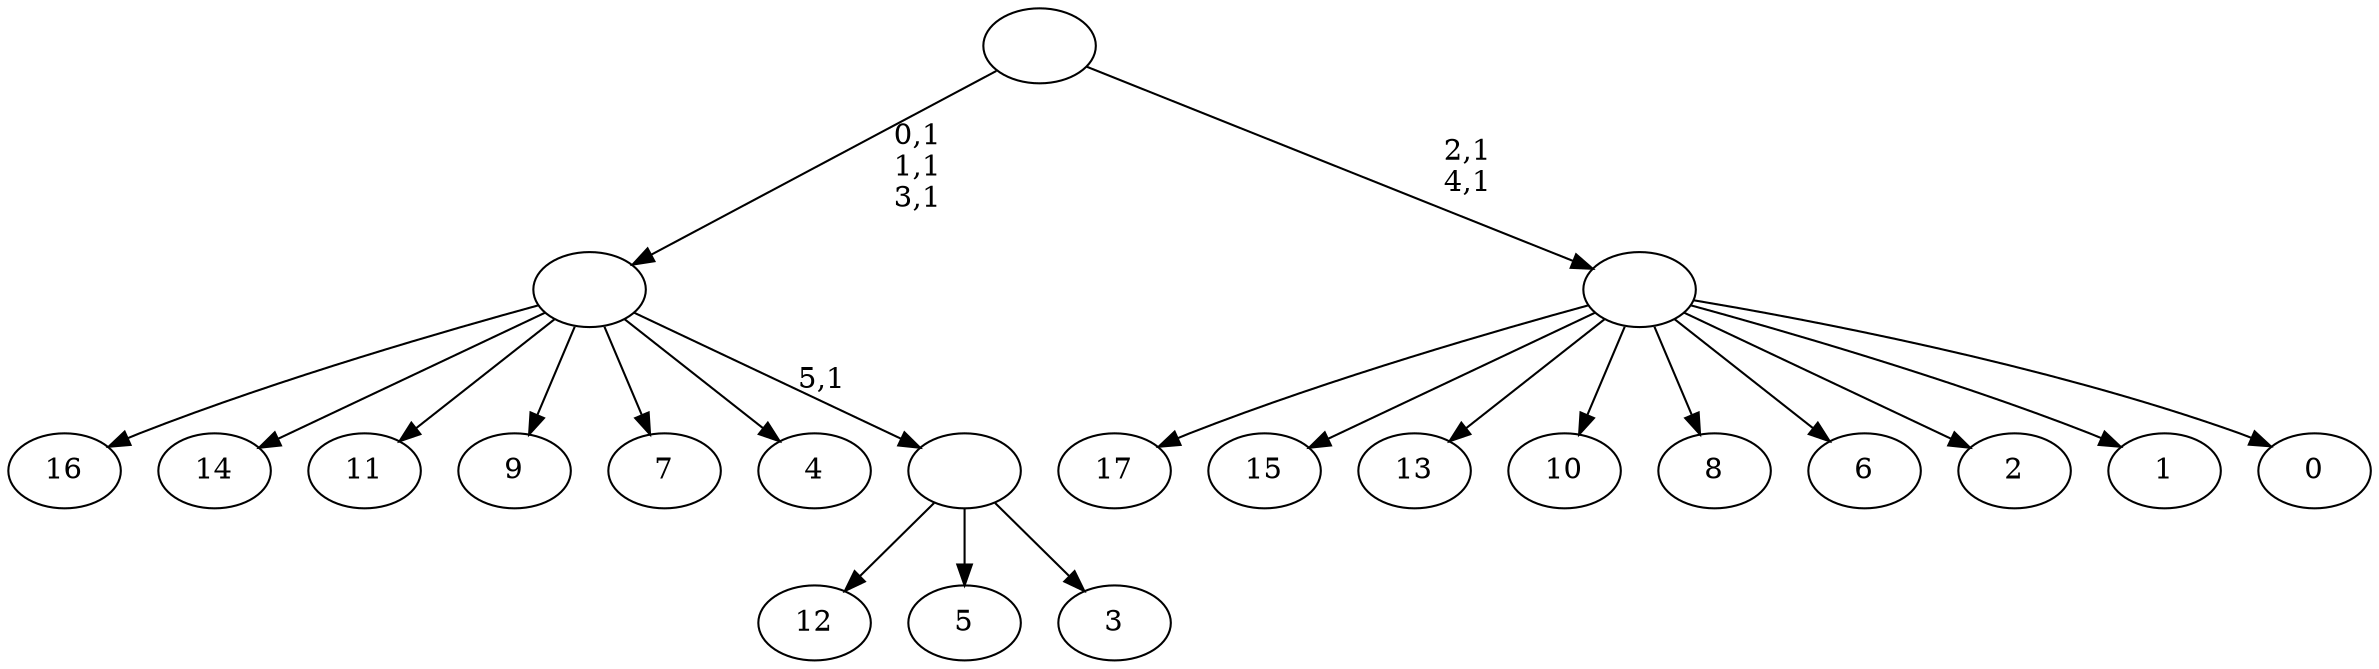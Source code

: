 digraph T {
	24 [label="17"]
	23 [label="16"]
	22 [label="15"]
	21 [label="14"]
	20 [label="13"]
	19 [label="12"]
	18 [label="11"]
	17 [label="10"]
	16 [label="9"]
	15 [label="8"]
	14 [label="7"]
	13 [label="6"]
	12 [label="5"]
	11 [label="4"]
	10 [label="3"]
	9 [label=""]
	8 [label=""]
	5 [label="2"]
	4 [label="1"]
	3 [label="0"]
	2 [label=""]
	0 [label=""]
	9 -> 19 [label=""]
	9 -> 12 [label=""]
	9 -> 10 [label=""]
	8 -> 23 [label=""]
	8 -> 21 [label=""]
	8 -> 18 [label=""]
	8 -> 16 [label=""]
	8 -> 14 [label=""]
	8 -> 11 [label=""]
	8 -> 9 [label="5,1"]
	2 -> 24 [label=""]
	2 -> 22 [label=""]
	2 -> 20 [label=""]
	2 -> 17 [label=""]
	2 -> 15 [label=""]
	2 -> 13 [label=""]
	2 -> 5 [label=""]
	2 -> 4 [label=""]
	2 -> 3 [label=""]
	0 -> 2 [label="2,1\n4,1"]
	0 -> 8 [label="0,1\n1,1\n3,1"]
}
